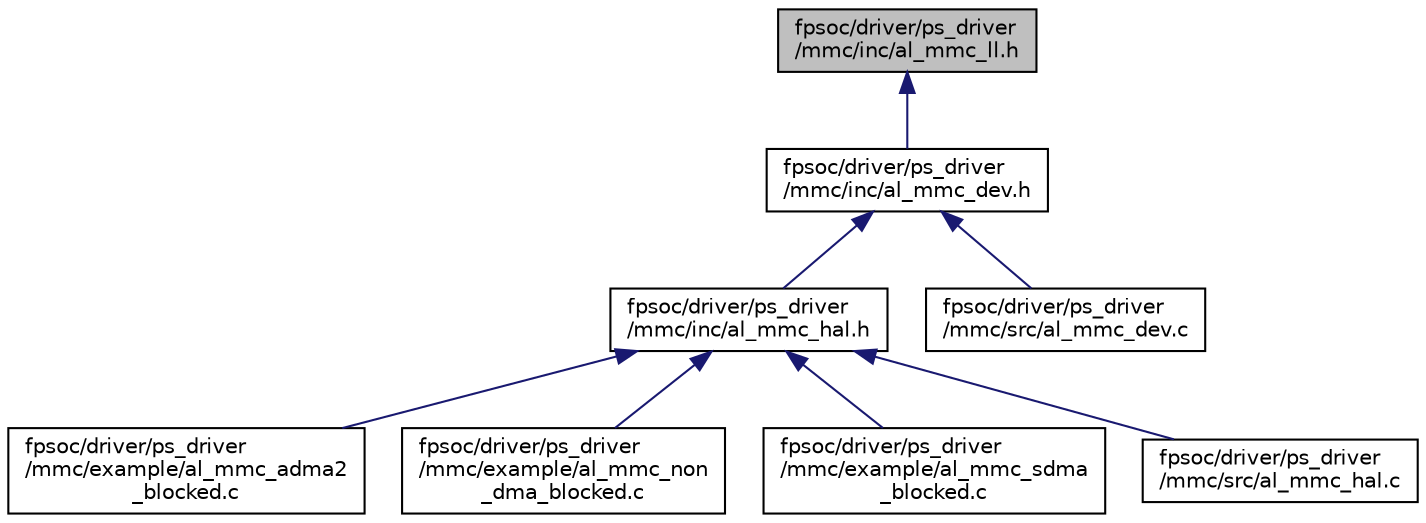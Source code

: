 digraph "fpsoc/driver/ps_driver/mmc/inc/al_mmc_ll.h"
{
  edge [fontname="Helvetica",fontsize="10",labelfontname="Helvetica",labelfontsize="10"];
  node [fontname="Helvetica",fontsize="10",shape=record];
  Node3 [label="fpsoc/driver/ps_driver\l/mmc/inc/al_mmc_ll.h",height=0.2,width=0.4,color="black", fillcolor="grey75", style="filled", fontcolor="black"];
  Node3 -> Node4 [dir="back",color="midnightblue",fontsize="10",style="solid",fontname="Helvetica"];
  Node4 [label="fpsoc/driver/ps_driver\l/mmc/inc/al_mmc_dev.h",height=0.2,width=0.4,color="black", fillcolor="white", style="filled",URL="$al__mmc__dev_8h.html",tooltip="mmc device driver "];
  Node4 -> Node5 [dir="back",color="midnightblue",fontsize="10",style="solid",fontname="Helvetica"];
  Node5 [label="fpsoc/driver/ps_driver\l/mmc/inc/al_mmc_hal.h",height=0.2,width=0.4,color="black", fillcolor="white", style="filled",URL="$al__mmc__hal_8h.html"];
  Node5 -> Node6 [dir="back",color="midnightblue",fontsize="10",style="solid",fontname="Helvetica"];
  Node6 [label="fpsoc/driver/ps_driver\l/mmc/example/al_mmc_adma2\l_blocked.c",height=0.2,width=0.4,color="black", fillcolor="white", style="filled",URL="$al__mmc__adma2__blocked_8c.html"];
  Node5 -> Node7 [dir="back",color="midnightblue",fontsize="10",style="solid",fontname="Helvetica"];
  Node7 [label="fpsoc/driver/ps_driver\l/mmc/example/al_mmc_non\l_dma_blocked.c",height=0.2,width=0.4,color="black", fillcolor="white", style="filled",URL="$al__mmc__non__dma__blocked_8c.html",tooltip="mmc adma2 blocked example "];
  Node5 -> Node8 [dir="back",color="midnightblue",fontsize="10",style="solid",fontname="Helvetica"];
  Node8 [label="fpsoc/driver/ps_driver\l/mmc/example/al_mmc_sdma\l_blocked.c",height=0.2,width=0.4,color="black", fillcolor="white", style="filled",URL="$al__mmc__sdma__blocked_8c.html"];
  Node5 -> Node9 [dir="back",color="midnightblue",fontsize="10",style="solid",fontname="Helvetica"];
  Node9 [label="fpsoc/driver/ps_driver\l/mmc/src/al_mmc_hal.c",height=0.2,width=0.4,color="black", fillcolor="white", style="filled",URL="$al__mmc__hal_8c.html"];
  Node4 -> Node10 [dir="back",color="midnightblue",fontsize="10",style="solid",fontname="Helvetica"];
  Node10 [label="fpsoc/driver/ps_driver\l/mmc/src/al_mmc_dev.c",height=0.2,width=0.4,color="black", fillcolor="white", style="filled",URL="$al__mmc__dev_8c.html"];
}
